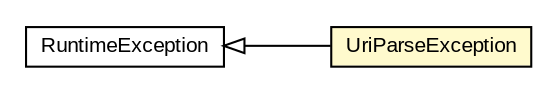 #!/usr/local/bin/dot
#
# Class diagram 
# Generated by UMLGraph version R5_6-24-gf6e263 (http://www.umlgraph.org/)
#

digraph G {
	edge [fontname="arial",fontsize=10,labelfontname="arial",labelfontsize=10];
	node [fontname="arial",fontsize=10,shape=plaintext];
	nodesep=0.25;
	ranksep=0.5;
	rankdir=LR;
	// io.reinert.requestor.uri.UriParseException
	c14631 [label=<<table title="io.reinert.requestor.uri.UriParseException" border="0" cellborder="1" cellspacing="0" cellpadding="2" port="p" bgcolor="lemonChiffon" href="./UriParseException.html">
		<tr><td><table border="0" cellspacing="0" cellpadding="1">
<tr><td align="center" balign="center"> UriParseException </td></tr>
		</table></td></tr>
		</table>>, URL="./UriParseException.html", fontname="arial", fontcolor="black", fontsize=10.0];
	//io.reinert.requestor.uri.UriParseException extends java.lang.RuntimeException
	c14651:p -> c14631:p [dir=back,arrowtail=empty];
	// java.lang.RuntimeException
	c14651 [label=<<table title="java.lang.RuntimeException" border="0" cellborder="1" cellspacing="0" cellpadding="2" port="p" href="http://download.oracle.com/javase/7/docs/api/java/lang/RuntimeException.html">
		<tr><td><table border="0" cellspacing="0" cellpadding="1">
<tr><td align="center" balign="center"> RuntimeException </td></tr>
		</table></td></tr>
		</table>>, URL="http://download.oracle.com/javase/7/docs/api/java/lang/RuntimeException.html", fontname="arial", fontcolor="black", fontsize=10.0];
}

